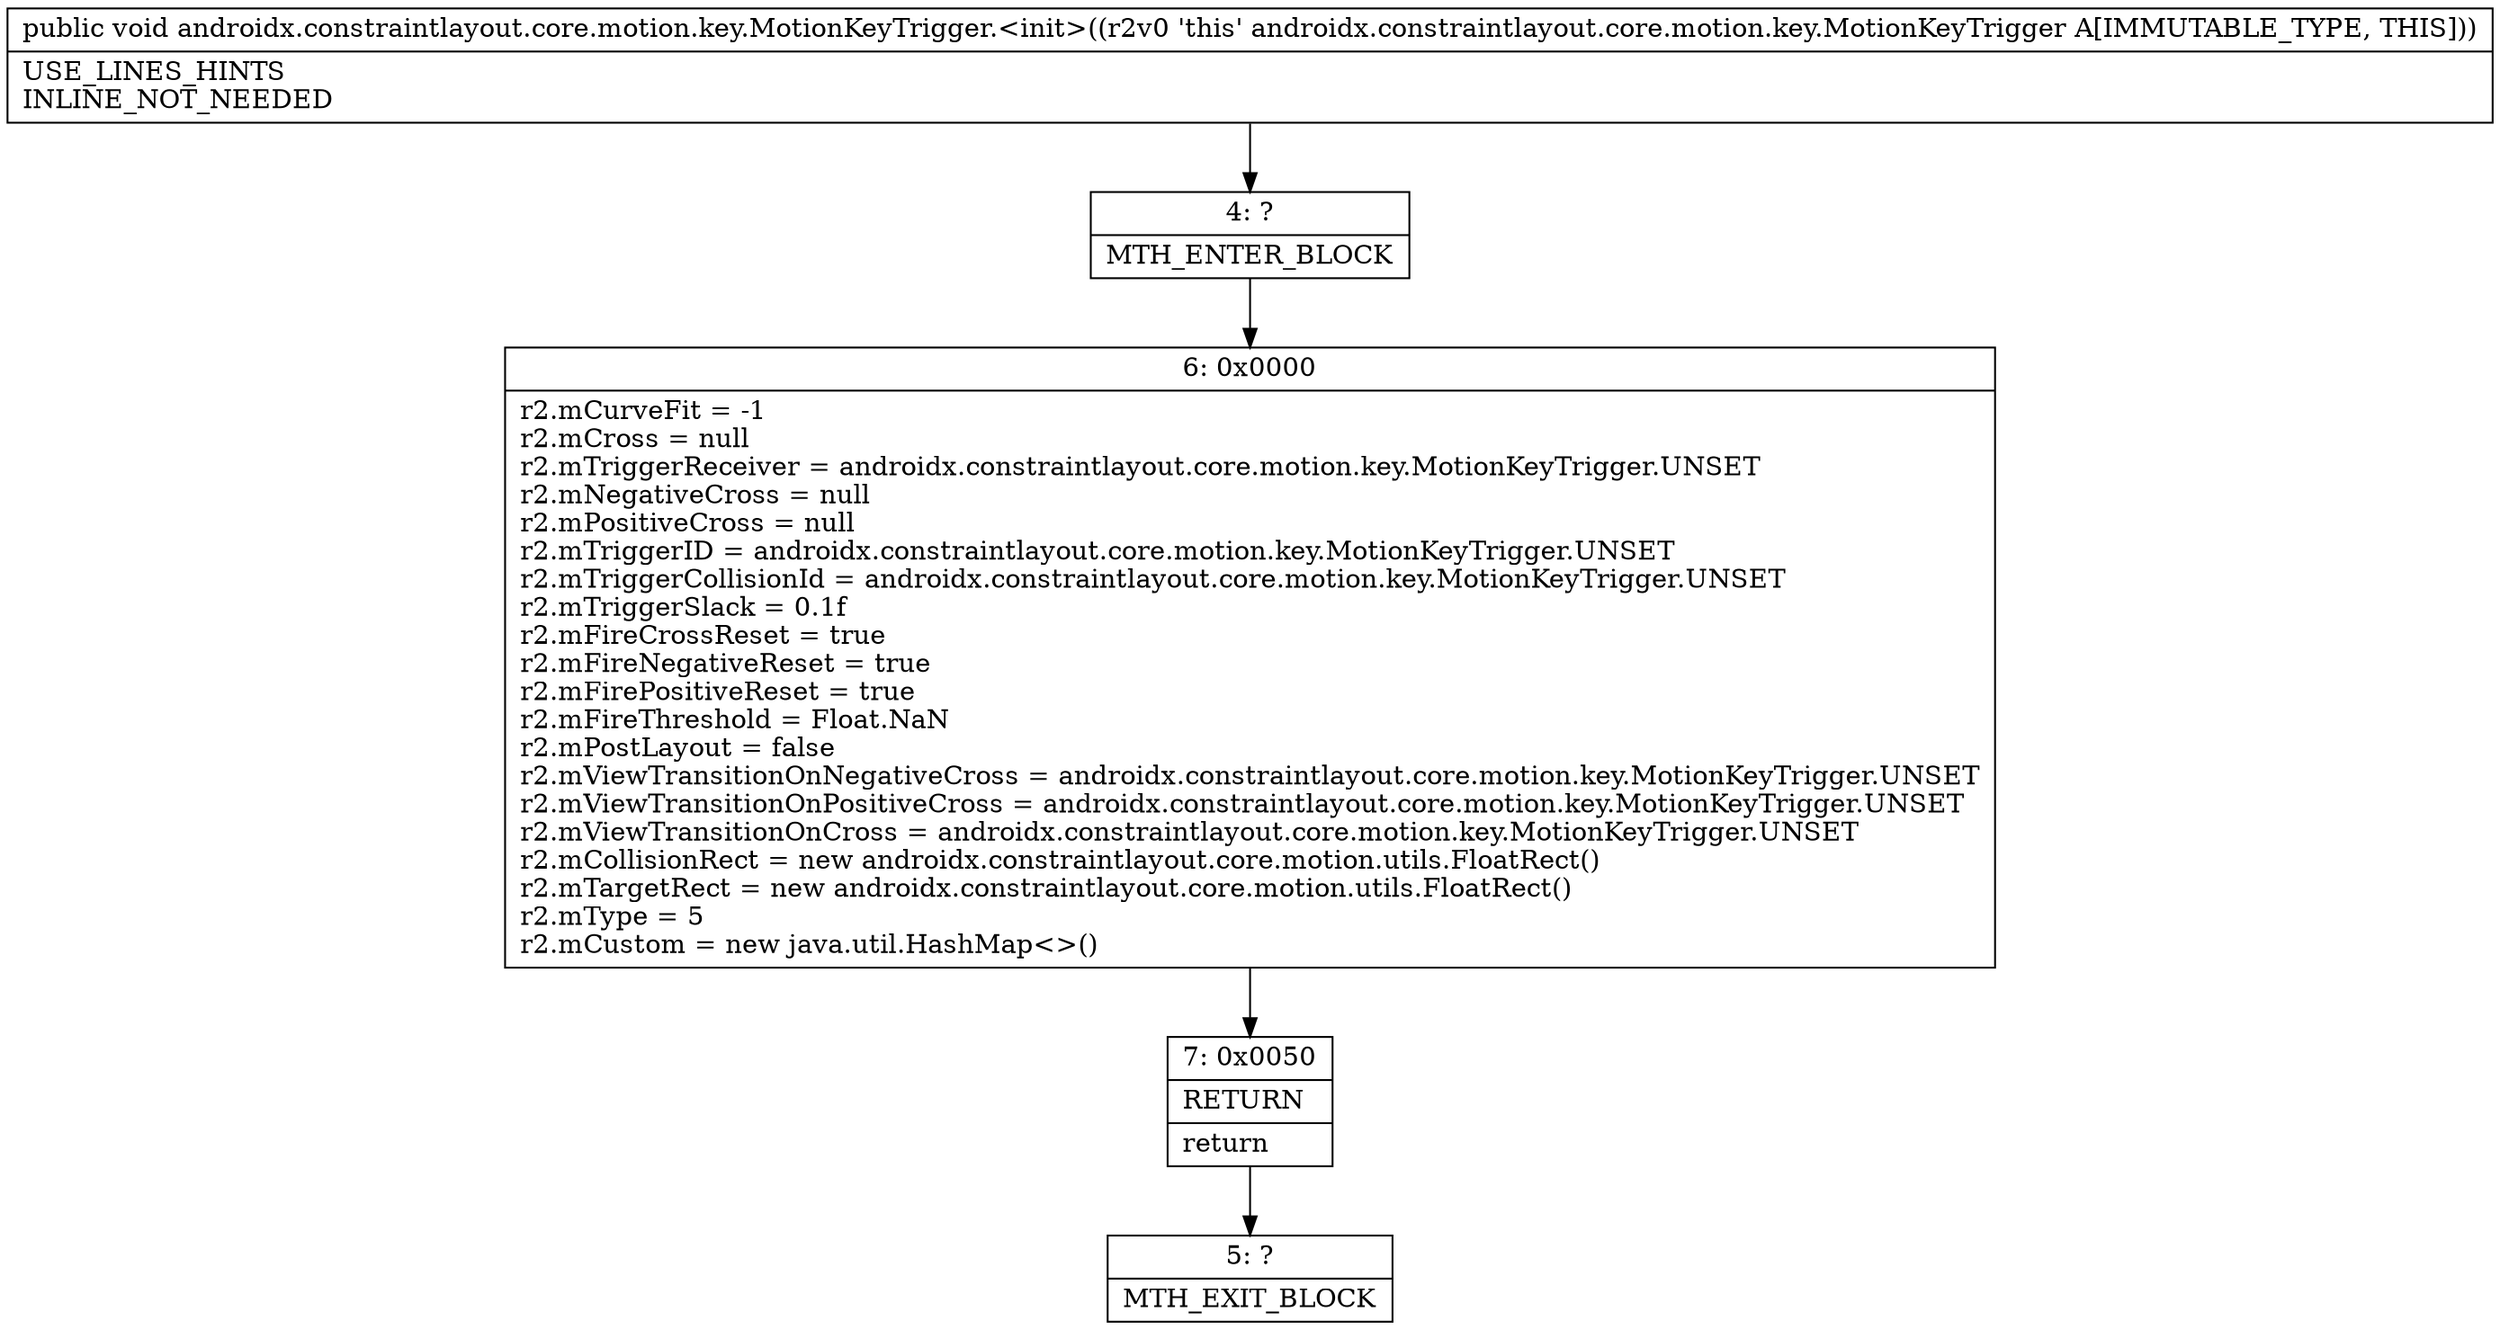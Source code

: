 digraph "CFG forandroidx.constraintlayout.core.motion.key.MotionKeyTrigger.\<init\>()V" {
Node_4 [shape=record,label="{4\:\ ?|MTH_ENTER_BLOCK\l}"];
Node_6 [shape=record,label="{6\:\ 0x0000|r2.mCurveFit = \-1\lr2.mCross = null\lr2.mTriggerReceiver = androidx.constraintlayout.core.motion.key.MotionKeyTrigger.UNSET\lr2.mNegativeCross = null\lr2.mPositiveCross = null\lr2.mTriggerID = androidx.constraintlayout.core.motion.key.MotionKeyTrigger.UNSET\lr2.mTriggerCollisionId = androidx.constraintlayout.core.motion.key.MotionKeyTrigger.UNSET\lr2.mTriggerSlack = 0.1f\lr2.mFireCrossReset = true\lr2.mFireNegativeReset = true\lr2.mFirePositiveReset = true\lr2.mFireThreshold = Float.NaN\lr2.mPostLayout = false\lr2.mViewTransitionOnNegativeCross = androidx.constraintlayout.core.motion.key.MotionKeyTrigger.UNSET\lr2.mViewTransitionOnPositiveCross = androidx.constraintlayout.core.motion.key.MotionKeyTrigger.UNSET\lr2.mViewTransitionOnCross = androidx.constraintlayout.core.motion.key.MotionKeyTrigger.UNSET\lr2.mCollisionRect = new androidx.constraintlayout.core.motion.utils.FloatRect()\lr2.mTargetRect = new androidx.constraintlayout.core.motion.utils.FloatRect()\lr2.mType = 5\lr2.mCustom = new java.util.HashMap\<\>()\l}"];
Node_7 [shape=record,label="{7\:\ 0x0050|RETURN\l|return\l}"];
Node_5 [shape=record,label="{5\:\ ?|MTH_EXIT_BLOCK\l}"];
MethodNode[shape=record,label="{public void androidx.constraintlayout.core.motion.key.MotionKeyTrigger.\<init\>((r2v0 'this' androidx.constraintlayout.core.motion.key.MotionKeyTrigger A[IMMUTABLE_TYPE, THIS]))  | USE_LINES_HINTS\lINLINE_NOT_NEEDED\l}"];
MethodNode -> Node_4;Node_4 -> Node_6;
Node_6 -> Node_7;
Node_7 -> Node_5;
}

